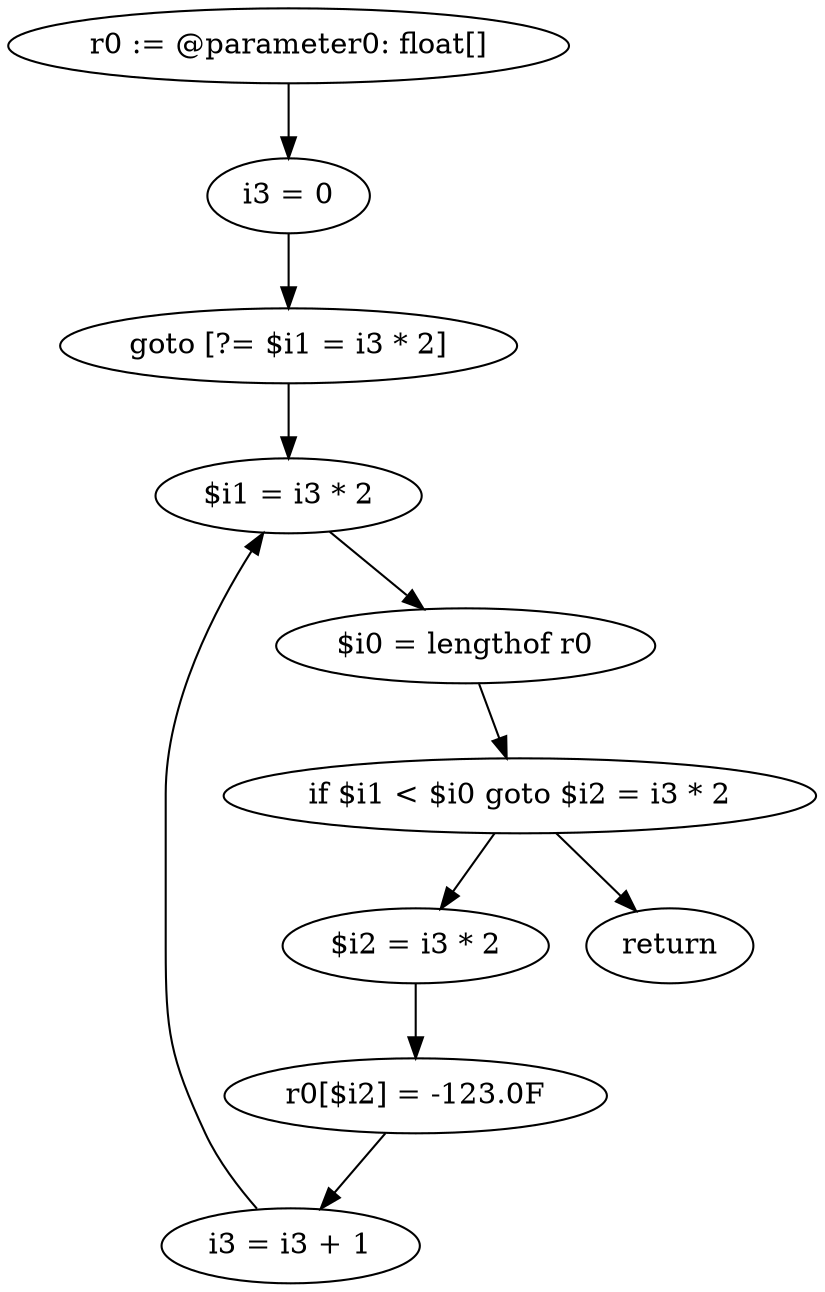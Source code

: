 digraph "unitGraph" {
    "r0 := @parameter0: float[]"
    "i3 = 0"
    "goto [?= $i1 = i3 * 2]"
    "$i2 = i3 * 2"
    "r0[$i2] = -123.0F"
    "i3 = i3 + 1"
    "$i1 = i3 * 2"
    "$i0 = lengthof r0"
    "if $i1 < $i0 goto $i2 = i3 * 2"
    "return"
    "r0 := @parameter0: float[]"->"i3 = 0";
    "i3 = 0"->"goto [?= $i1 = i3 * 2]";
    "goto [?= $i1 = i3 * 2]"->"$i1 = i3 * 2";
    "$i2 = i3 * 2"->"r0[$i2] = -123.0F";
    "r0[$i2] = -123.0F"->"i3 = i3 + 1";
    "i3 = i3 + 1"->"$i1 = i3 * 2";
    "$i1 = i3 * 2"->"$i0 = lengthof r0";
    "$i0 = lengthof r0"->"if $i1 < $i0 goto $i2 = i3 * 2";
    "if $i1 < $i0 goto $i2 = i3 * 2"->"return";
    "if $i1 < $i0 goto $i2 = i3 * 2"->"$i2 = i3 * 2";
}
